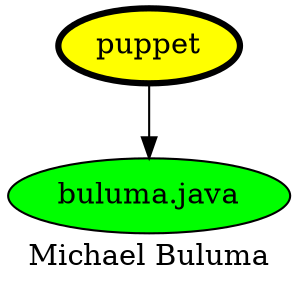 digraph PhiloDilemma {
  label = "Michael Buluma" ;
  overlap=false
  {
    "puppet" [fillcolor=yellow style=filled penwidth=3]
    "buluma.java" [fillcolor=green style=filled]
  }
  "puppet" -> "buluma.java"
}
